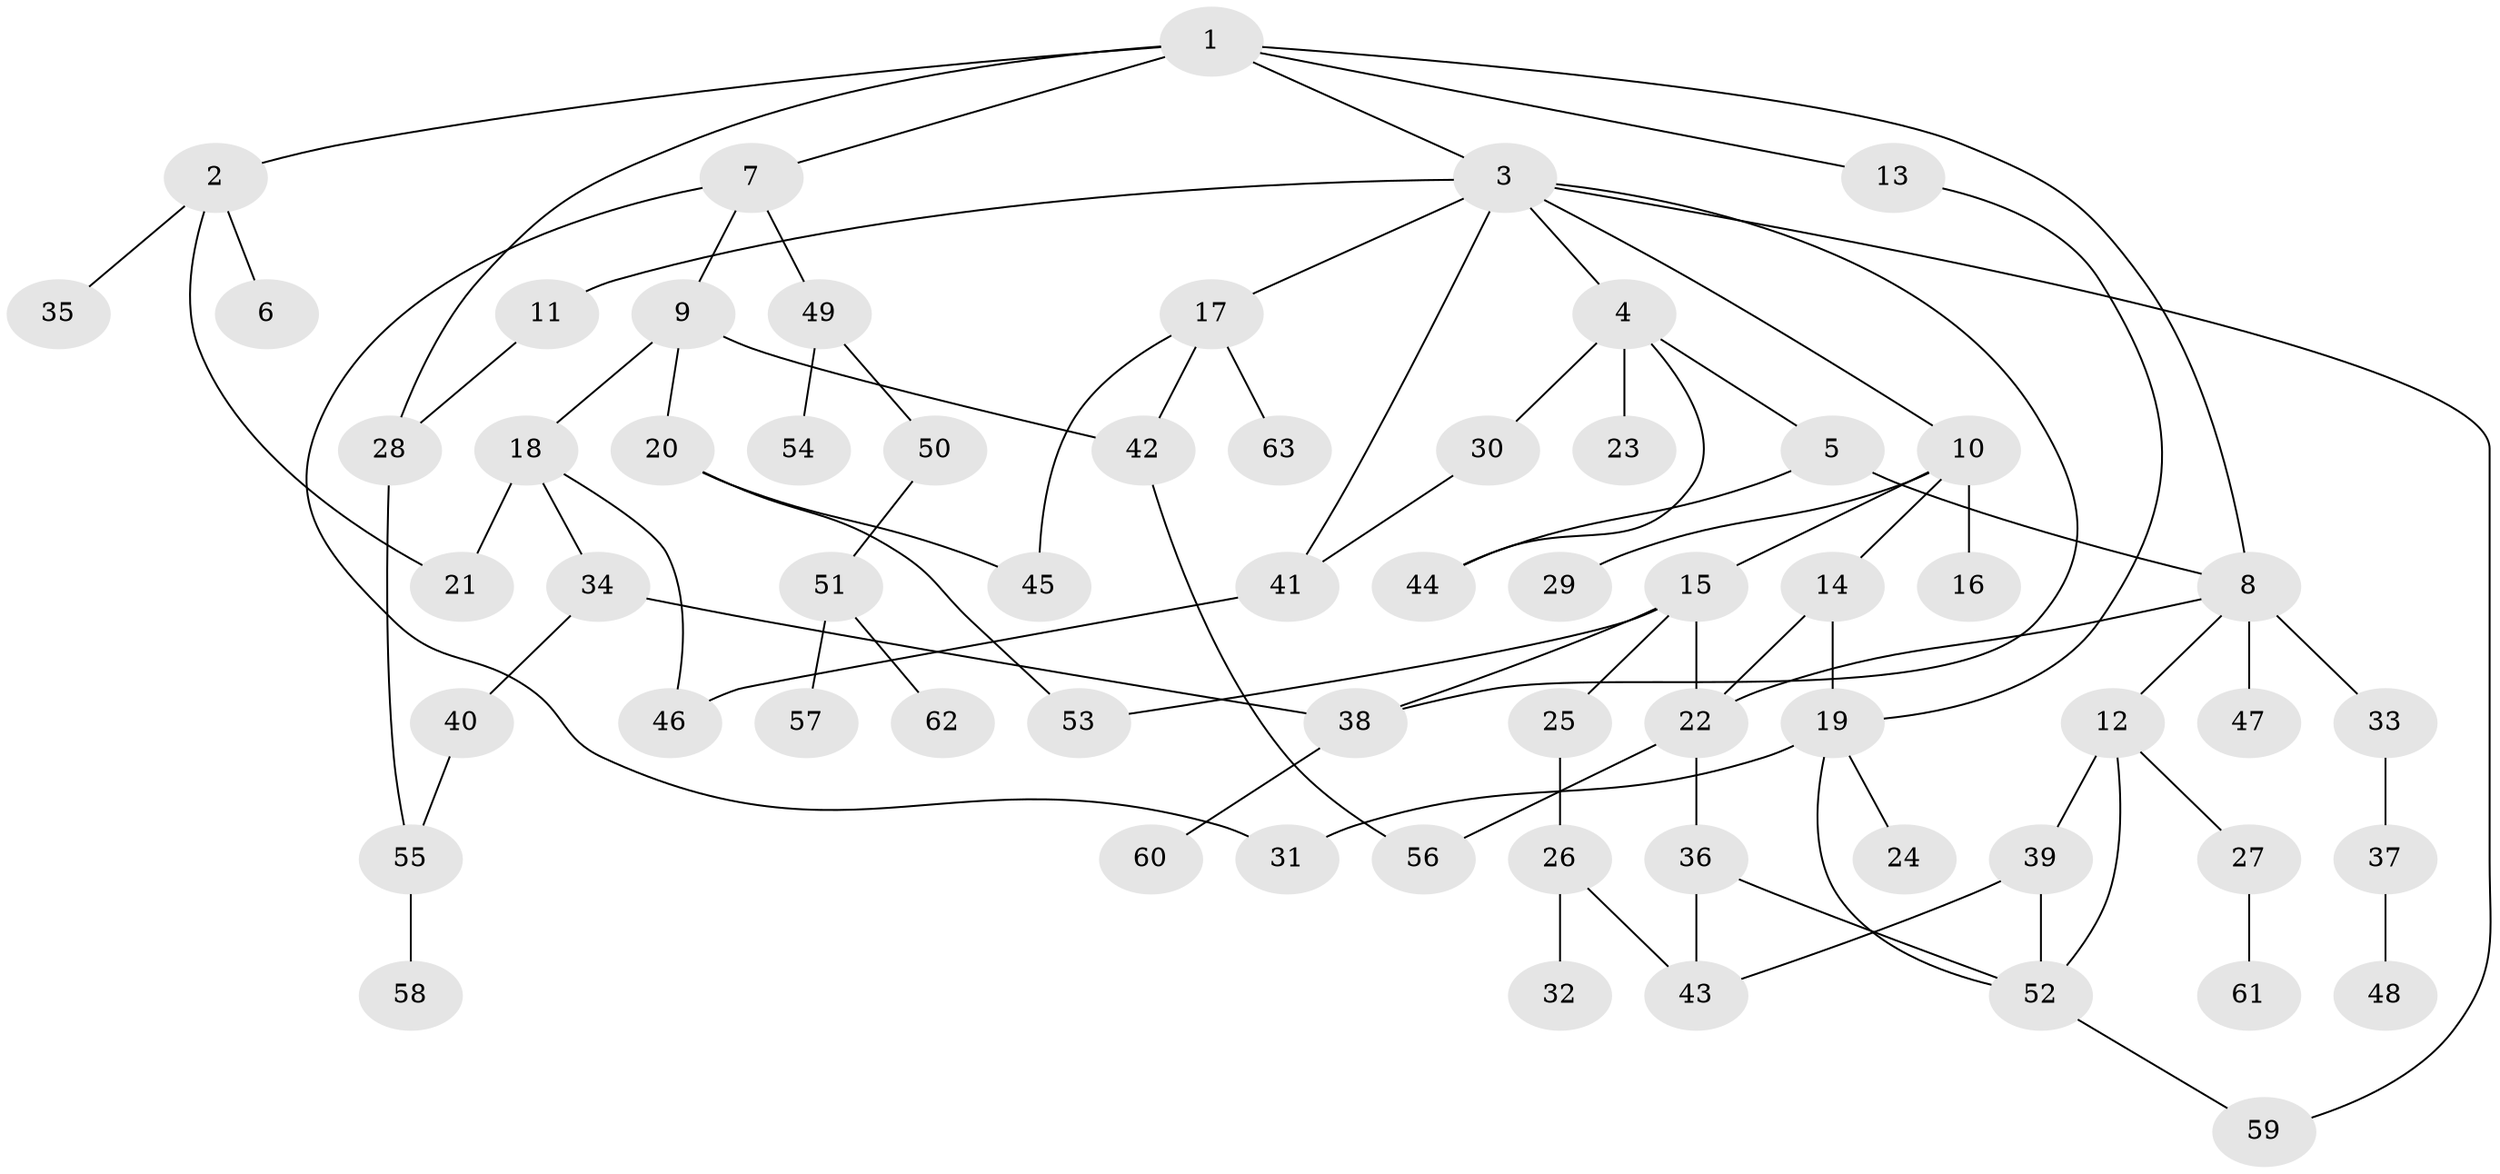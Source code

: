// coarse degree distribution, {7: 0.02564102564102564, 3: 0.20512820512820512, 8: 0.02564102564102564, 4: 0.23076923076923078, 2: 0.20512820512820512, 1: 0.20512820512820512, 5: 0.07692307692307693, 6: 0.02564102564102564}
// Generated by graph-tools (version 1.1) at 2025/41/03/06/25 10:41:31]
// undirected, 63 vertices, 85 edges
graph export_dot {
graph [start="1"]
  node [color=gray90,style=filled];
  1;
  2;
  3;
  4;
  5;
  6;
  7;
  8;
  9;
  10;
  11;
  12;
  13;
  14;
  15;
  16;
  17;
  18;
  19;
  20;
  21;
  22;
  23;
  24;
  25;
  26;
  27;
  28;
  29;
  30;
  31;
  32;
  33;
  34;
  35;
  36;
  37;
  38;
  39;
  40;
  41;
  42;
  43;
  44;
  45;
  46;
  47;
  48;
  49;
  50;
  51;
  52;
  53;
  54;
  55;
  56;
  57;
  58;
  59;
  60;
  61;
  62;
  63;
  1 -- 2;
  1 -- 3;
  1 -- 7;
  1 -- 13;
  1 -- 28;
  1 -- 8;
  2 -- 6;
  2 -- 21;
  2 -- 35;
  3 -- 4;
  3 -- 10;
  3 -- 11;
  3 -- 17;
  3 -- 41;
  3 -- 59;
  3 -- 38;
  4 -- 5;
  4 -- 23;
  4 -- 30;
  4 -- 44;
  5 -- 8;
  5 -- 44;
  7 -- 9;
  7 -- 31;
  7 -- 49;
  8 -- 12;
  8 -- 33;
  8 -- 47;
  8 -- 22;
  9 -- 18;
  9 -- 20;
  9 -- 42;
  10 -- 14;
  10 -- 15;
  10 -- 16;
  10 -- 29;
  11 -- 28;
  12 -- 27;
  12 -- 39;
  12 -- 52;
  13 -- 19;
  14 -- 19;
  14 -- 22;
  15 -- 22;
  15 -- 25;
  15 -- 53;
  15 -- 38;
  17 -- 42;
  17 -- 45;
  17 -- 63;
  18 -- 34;
  18 -- 46;
  18 -- 21;
  19 -- 24;
  19 -- 31;
  19 -- 52;
  20 -- 45;
  20 -- 53;
  22 -- 36;
  22 -- 56;
  25 -- 26;
  26 -- 32;
  26 -- 43;
  27 -- 61;
  28 -- 55;
  30 -- 41;
  33 -- 37;
  34 -- 38;
  34 -- 40;
  36 -- 43;
  36 -- 52;
  37 -- 48;
  38 -- 60;
  39 -- 52;
  39 -- 43;
  40 -- 55;
  41 -- 46;
  42 -- 56;
  49 -- 50;
  49 -- 54;
  50 -- 51;
  51 -- 57;
  51 -- 62;
  52 -- 59;
  55 -- 58;
}
